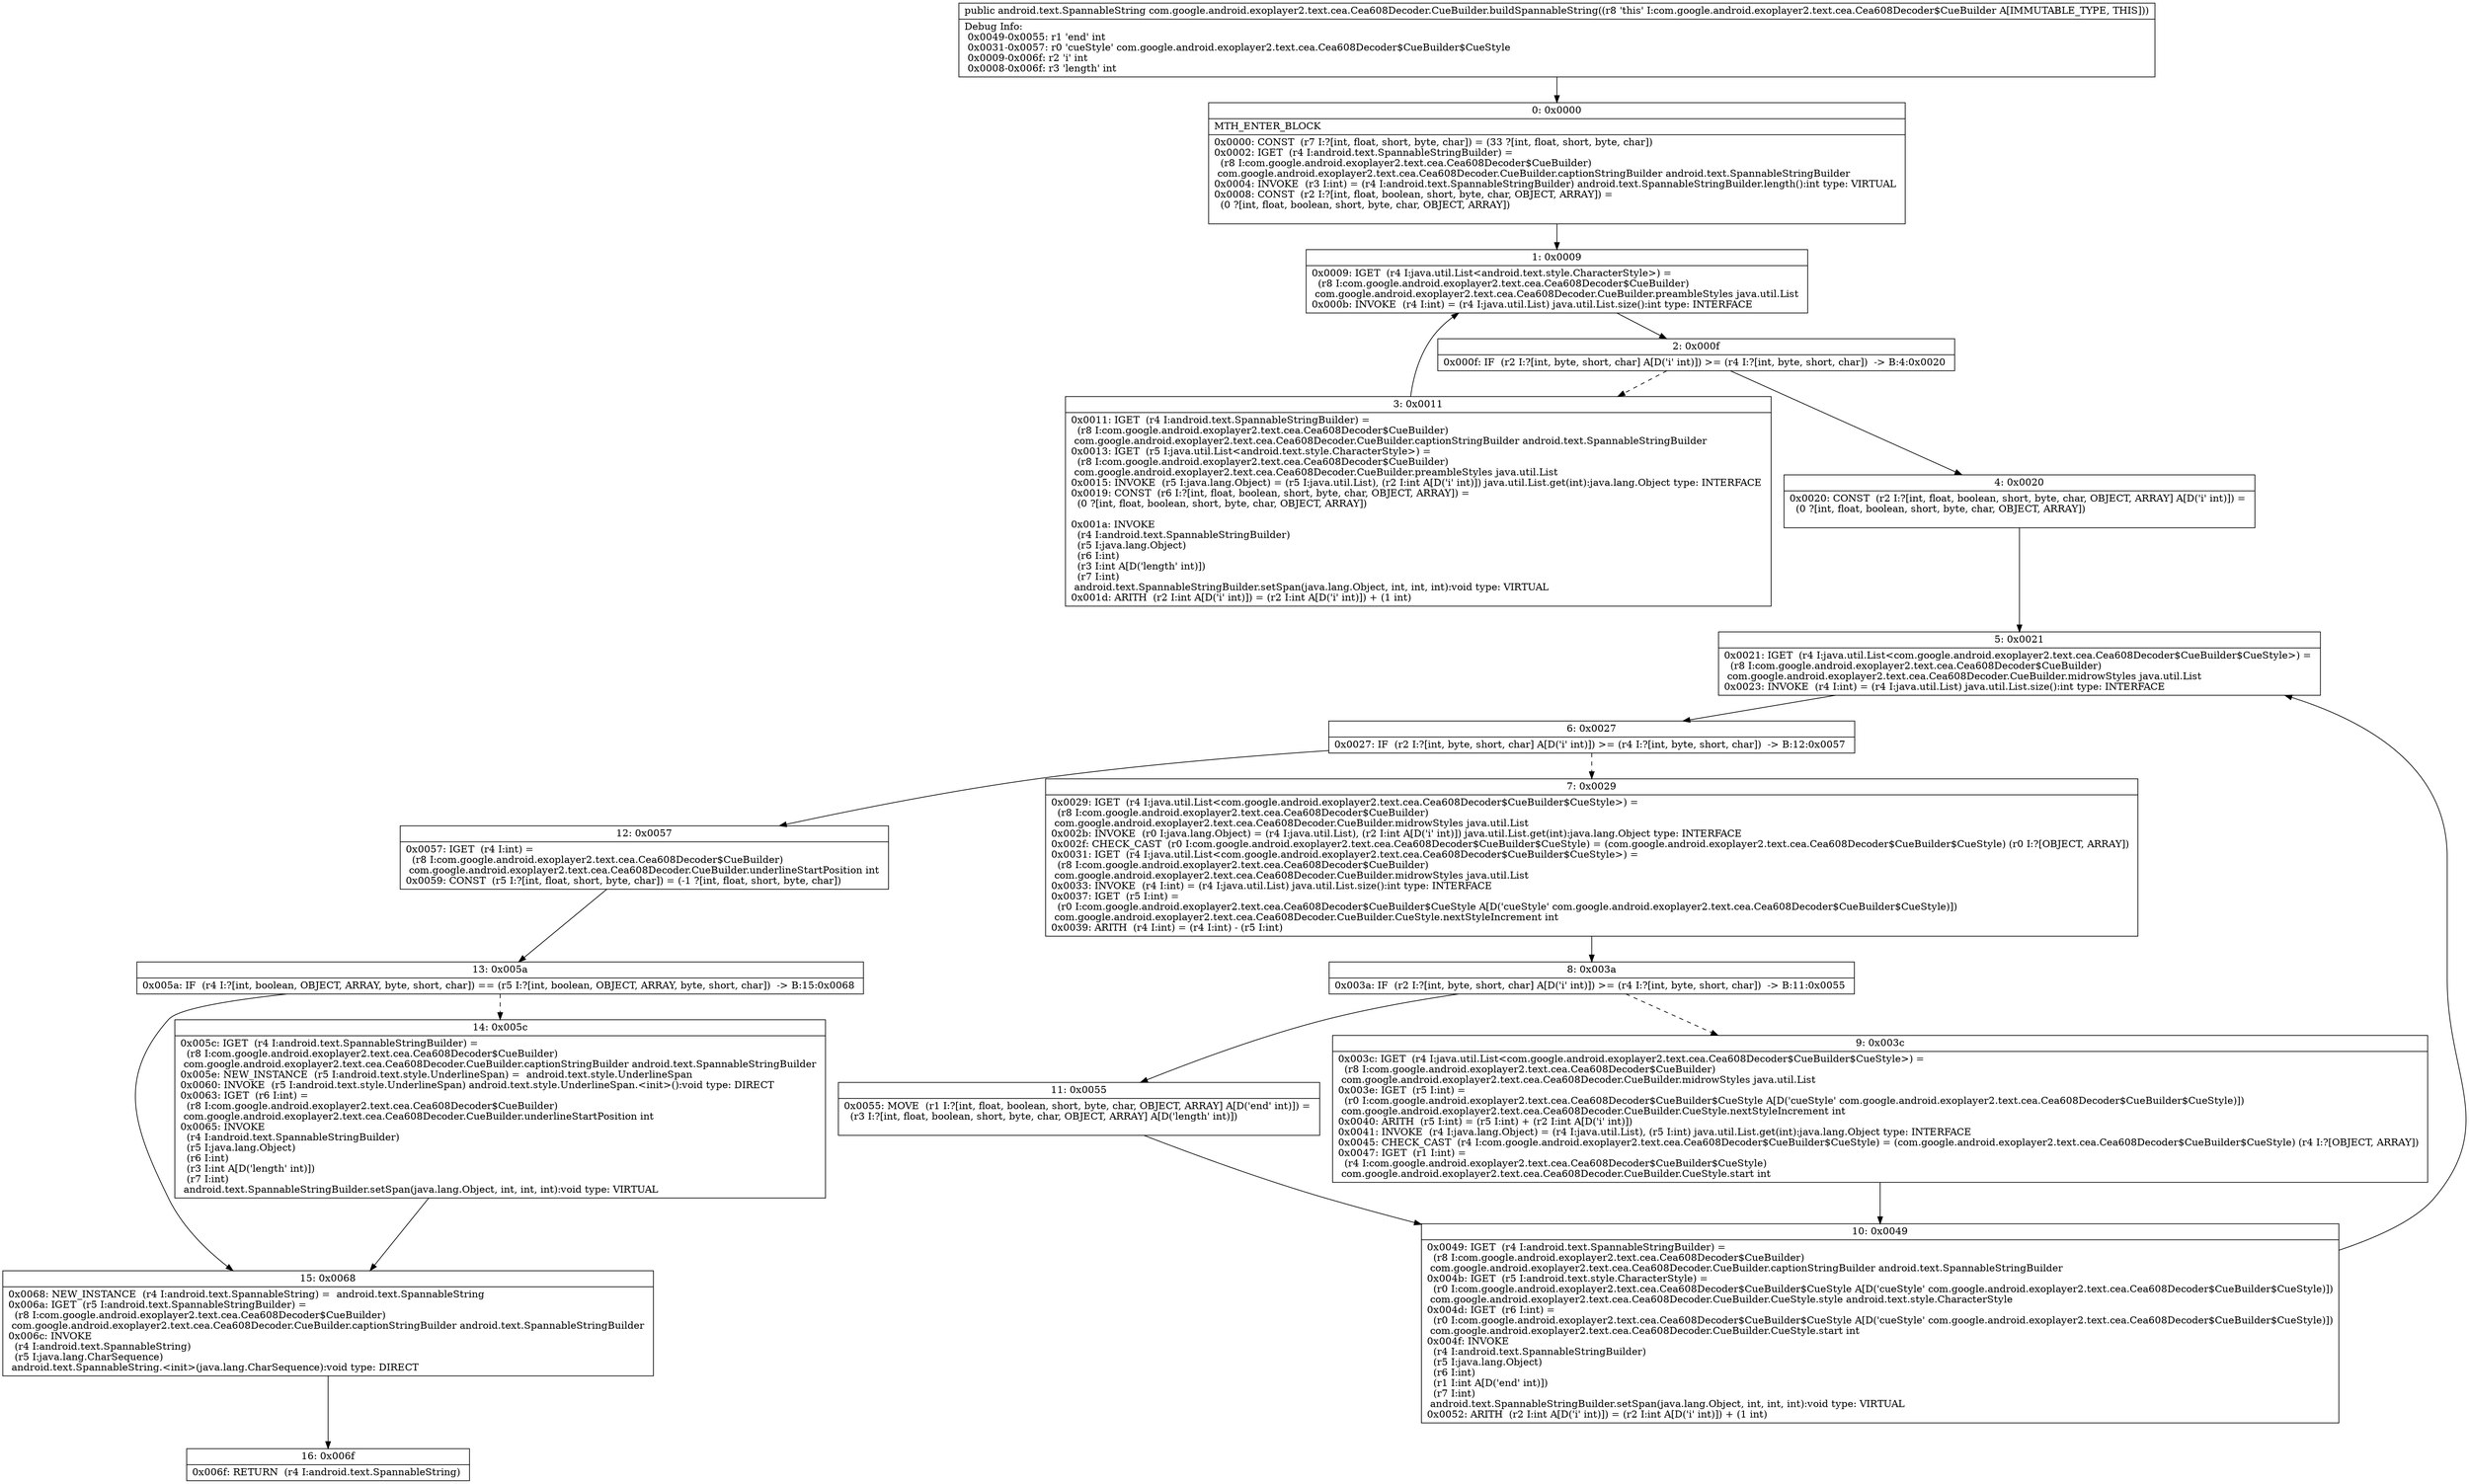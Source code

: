 digraph "CFG forcom.google.android.exoplayer2.text.cea.Cea608Decoder.CueBuilder.buildSpannableString()Landroid\/text\/SpannableString;" {
Node_0 [shape=record,label="{0\:\ 0x0000|MTH_ENTER_BLOCK\l|0x0000: CONST  (r7 I:?[int, float, short, byte, char]) = (33 ?[int, float, short, byte, char]) \l0x0002: IGET  (r4 I:android.text.SpannableStringBuilder) = \l  (r8 I:com.google.android.exoplayer2.text.cea.Cea608Decoder$CueBuilder)\l com.google.android.exoplayer2.text.cea.Cea608Decoder.CueBuilder.captionStringBuilder android.text.SpannableStringBuilder \l0x0004: INVOKE  (r3 I:int) = (r4 I:android.text.SpannableStringBuilder) android.text.SpannableStringBuilder.length():int type: VIRTUAL \l0x0008: CONST  (r2 I:?[int, float, boolean, short, byte, char, OBJECT, ARRAY]) = \l  (0 ?[int, float, boolean, short, byte, char, OBJECT, ARRAY])\l \l}"];
Node_1 [shape=record,label="{1\:\ 0x0009|0x0009: IGET  (r4 I:java.util.List\<android.text.style.CharacterStyle\>) = \l  (r8 I:com.google.android.exoplayer2.text.cea.Cea608Decoder$CueBuilder)\l com.google.android.exoplayer2.text.cea.Cea608Decoder.CueBuilder.preambleStyles java.util.List \l0x000b: INVOKE  (r4 I:int) = (r4 I:java.util.List) java.util.List.size():int type: INTERFACE \l}"];
Node_2 [shape=record,label="{2\:\ 0x000f|0x000f: IF  (r2 I:?[int, byte, short, char] A[D('i' int)]) \>= (r4 I:?[int, byte, short, char])  \-\> B:4:0x0020 \l}"];
Node_3 [shape=record,label="{3\:\ 0x0011|0x0011: IGET  (r4 I:android.text.SpannableStringBuilder) = \l  (r8 I:com.google.android.exoplayer2.text.cea.Cea608Decoder$CueBuilder)\l com.google.android.exoplayer2.text.cea.Cea608Decoder.CueBuilder.captionStringBuilder android.text.SpannableStringBuilder \l0x0013: IGET  (r5 I:java.util.List\<android.text.style.CharacterStyle\>) = \l  (r8 I:com.google.android.exoplayer2.text.cea.Cea608Decoder$CueBuilder)\l com.google.android.exoplayer2.text.cea.Cea608Decoder.CueBuilder.preambleStyles java.util.List \l0x0015: INVOKE  (r5 I:java.lang.Object) = (r5 I:java.util.List), (r2 I:int A[D('i' int)]) java.util.List.get(int):java.lang.Object type: INTERFACE \l0x0019: CONST  (r6 I:?[int, float, boolean, short, byte, char, OBJECT, ARRAY]) = \l  (0 ?[int, float, boolean, short, byte, char, OBJECT, ARRAY])\l \l0x001a: INVOKE  \l  (r4 I:android.text.SpannableStringBuilder)\l  (r5 I:java.lang.Object)\l  (r6 I:int)\l  (r3 I:int A[D('length' int)])\l  (r7 I:int)\l android.text.SpannableStringBuilder.setSpan(java.lang.Object, int, int, int):void type: VIRTUAL \l0x001d: ARITH  (r2 I:int A[D('i' int)]) = (r2 I:int A[D('i' int)]) + (1 int) \l}"];
Node_4 [shape=record,label="{4\:\ 0x0020|0x0020: CONST  (r2 I:?[int, float, boolean, short, byte, char, OBJECT, ARRAY] A[D('i' int)]) = \l  (0 ?[int, float, boolean, short, byte, char, OBJECT, ARRAY])\l \l}"];
Node_5 [shape=record,label="{5\:\ 0x0021|0x0021: IGET  (r4 I:java.util.List\<com.google.android.exoplayer2.text.cea.Cea608Decoder$CueBuilder$CueStyle\>) = \l  (r8 I:com.google.android.exoplayer2.text.cea.Cea608Decoder$CueBuilder)\l com.google.android.exoplayer2.text.cea.Cea608Decoder.CueBuilder.midrowStyles java.util.List \l0x0023: INVOKE  (r4 I:int) = (r4 I:java.util.List) java.util.List.size():int type: INTERFACE \l}"];
Node_6 [shape=record,label="{6\:\ 0x0027|0x0027: IF  (r2 I:?[int, byte, short, char] A[D('i' int)]) \>= (r4 I:?[int, byte, short, char])  \-\> B:12:0x0057 \l}"];
Node_7 [shape=record,label="{7\:\ 0x0029|0x0029: IGET  (r4 I:java.util.List\<com.google.android.exoplayer2.text.cea.Cea608Decoder$CueBuilder$CueStyle\>) = \l  (r8 I:com.google.android.exoplayer2.text.cea.Cea608Decoder$CueBuilder)\l com.google.android.exoplayer2.text.cea.Cea608Decoder.CueBuilder.midrowStyles java.util.List \l0x002b: INVOKE  (r0 I:java.lang.Object) = (r4 I:java.util.List), (r2 I:int A[D('i' int)]) java.util.List.get(int):java.lang.Object type: INTERFACE \l0x002f: CHECK_CAST  (r0 I:com.google.android.exoplayer2.text.cea.Cea608Decoder$CueBuilder$CueStyle) = (com.google.android.exoplayer2.text.cea.Cea608Decoder$CueBuilder$CueStyle) (r0 I:?[OBJECT, ARRAY]) \l0x0031: IGET  (r4 I:java.util.List\<com.google.android.exoplayer2.text.cea.Cea608Decoder$CueBuilder$CueStyle\>) = \l  (r8 I:com.google.android.exoplayer2.text.cea.Cea608Decoder$CueBuilder)\l com.google.android.exoplayer2.text.cea.Cea608Decoder.CueBuilder.midrowStyles java.util.List \l0x0033: INVOKE  (r4 I:int) = (r4 I:java.util.List) java.util.List.size():int type: INTERFACE \l0x0037: IGET  (r5 I:int) = \l  (r0 I:com.google.android.exoplayer2.text.cea.Cea608Decoder$CueBuilder$CueStyle A[D('cueStyle' com.google.android.exoplayer2.text.cea.Cea608Decoder$CueBuilder$CueStyle)])\l com.google.android.exoplayer2.text.cea.Cea608Decoder.CueBuilder.CueStyle.nextStyleIncrement int \l0x0039: ARITH  (r4 I:int) = (r4 I:int) \- (r5 I:int) \l}"];
Node_8 [shape=record,label="{8\:\ 0x003a|0x003a: IF  (r2 I:?[int, byte, short, char] A[D('i' int)]) \>= (r4 I:?[int, byte, short, char])  \-\> B:11:0x0055 \l}"];
Node_9 [shape=record,label="{9\:\ 0x003c|0x003c: IGET  (r4 I:java.util.List\<com.google.android.exoplayer2.text.cea.Cea608Decoder$CueBuilder$CueStyle\>) = \l  (r8 I:com.google.android.exoplayer2.text.cea.Cea608Decoder$CueBuilder)\l com.google.android.exoplayer2.text.cea.Cea608Decoder.CueBuilder.midrowStyles java.util.List \l0x003e: IGET  (r5 I:int) = \l  (r0 I:com.google.android.exoplayer2.text.cea.Cea608Decoder$CueBuilder$CueStyle A[D('cueStyle' com.google.android.exoplayer2.text.cea.Cea608Decoder$CueBuilder$CueStyle)])\l com.google.android.exoplayer2.text.cea.Cea608Decoder.CueBuilder.CueStyle.nextStyleIncrement int \l0x0040: ARITH  (r5 I:int) = (r5 I:int) + (r2 I:int A[D('i' int)]) \l0x0041: INVOKE  (r4 I:java.lang.Object) = (r4 I:java.util.List), (r5 I:int) java.util.List.get(int):java.lang.Object type: INTERFACE \l0x0045: CHECK_CAST  (r4 I:com.google.android.exoplayer2.text.cea.Cea608Decoder$CueBuilder$CueStyle) = (com.google.android.exoplayer2.text.cea.Cea608Decoder$CueBuilder$CueStyle) (r4 I:?[OBJECT, ARRAY]) \l0x0047: IGET  (r1 I:int) = \l  (r4 I:com.google.android.exoplayer2.text.cea.Cea608Decoder$CueBuilder$CueStyle)\l com.google.android.exoplayer2.text.cea.Cea608Decoder.CueBuilder.CueStyle.start int \l}"];
Node_10 [shape=record,label="{10\:\ 0x0049|0x0049: IGET  (r4 I:android.text.SpannableStringBuilder) = \l  (r8 I:com.google.android.exoplayer2.text.cea.Cea608Decoder$CueBuilder)\l com.google.android.exoplayer2.text.cea.Cea608Decoder.CueBuilder.captionStringBuilder android.text.SpannableStringBuilder \l0x004b: IGET  (r5 I:android.text.style.CharacterStyle) = \l  (r0 I:com.google.android.exoplayer2.text.cea.Cea608Decoder$CueBuilder$CueStyle A[D('cueStyle' com.google.android.exoplayer2.text.cea.Cea608Decoder$CueBuilder$CueStyle)])\l com.google.android.exoplayer2.text.cea.Cea608Decoder.CueBuilder.CueStyle.style android.text.style.CharacterStyle \l0x004d: IGET  (r6 I:int) = \l  (r0 I:com.google.android.exoplayer2.text.cea.Cea608Decoder$CueBuilder$CueStyle A[D('cueStyle' com.google.android.exoplayer2.text.cea.Cea608Decoder$CueBuilder$CueStyle)])\l com.google.android.exoplayer2.text.cea.Cea608Decoder.CueBuilder.CueStyle.start int \l0x004f: INVOKE  \l  (r4 I:android.text.SpannableStringBuilder)\l  (r5 I:java.lang.Object)\l  (r6 I:int)\l  (r1 I:int A[D('end' int)])\l  (r7 I:int)\l android.text.SpannableStringBuilder.setSpan(java.lang.Object, int, int, int):void type: VIRTUAL \l0x0052: ARITH  (r2 I:int A[D('i' int)]) = (r2 I:int A[D('i' int)]) + (1 int) \l}"];
Node_11 [shape=record,label="{11\:\ 0x0055|0x0055: MOVE  (r1 I:?[int, float, boolean, short, byte, char, OBJECT, ARRAY] A[D('end' int)]) = \l  (r3 I:?[int, float, boolean, short, byte, char, OBJECT, ARRAY] A[D('length' int)])\l \l}"];
Node_12 [shape=record,label="{12\:\ 0x0057|0x0057: IGET  (r4 I:int) = \l  (r8 I:com.google.android.exoplayer2.text.cea.Cea608Decoder$CueBuilder)\l com.google.android.exoplayer2.text.cea.Cea608Decoder.CueBuilder.underlineStartPosition int \l0x0059: CONST  (r5 I:?[int, float, short, byte, char]) = (\-1 ?[int, float, short, byte, char]) \l}"];
Node_13 [shape=record,label="{13\:\ 0x005a|0x005a: IF  (r4 I:?[int, boolean, OBJECT, ARRAY, byte, short, char]) == (r5 I:?[int, boolean, OBJECT, ARRAY, byte, short, char])  \-\> B:15:0x0068 \l}"];
Node_14 [shape=record,label="{14\:\ 0x005c|0x005c: IGET  (r4 I:android.text.SpannableStringBuilder) = \l  (r8 I:com.google.android.exoplayer2.text.cea.Cea608Decoder$CueBuilder)\l com.google.android.exoplayer2.text.cea.Cea608Decoder.CueBuilder.captionStringBuilder android.text.SpannableStringBuilder \l0x005e: NEW_INSTANCE  (r5 I:android.text.style.UnderlineSpan) =  android.text.style.UnderlineSpan \l0x0060: INVOKE  (r5 I:android.text.style.UnderlineSpan) android.text.style.UnderlineSpan.\<init\>():void type: DIRECT \l0x0063: IGET  (r6 I:int) = \l  (r8 I:com.google.android.exoplayer2.text.cea.Cea608Decoder$CueBuilder)\l com.google.android.exoplayer2.text.cea.Cea608Decoder.CueBuilder.underlineStartPosition int \l0x0065: INVOKE  \l  (r4 I:android.text.SpannableStringBuilder)\l  (r5 I:java.lang.Object)\l  (r6 I:int)\l  (r3 I:int A[D('length' int)])\l  (r7 I:int)\l android.text.SpannableStringBuilder.setSpan(java.lang.Object, int, int, int):void type: VIRTUAL \l}"];
Node_15 [shape=record,label="{15\:\ 0x0068|0x0068: NEW_INSTANCE  (r4 I:android.text.SpannableString) =  android.text.SpannableString \l0x006a: IGET  (r5 I:android.text.SpannableStringBuilder) = \l  (r8 I:com.google.android.exoplayer2.text.cea.Cea608Decoder$CueBuilder)\l com.google.android.exoplayer2.text.cea.Cea608Decoder.CueBuilder.captionStringBuilder android.text.SpannableStringBuilder \l0x006c: INVOKE  \l  (r4 I:android.text.SpannableString)\l  (r5 I:java.lang.CharSequence)\l android.text.SpannableString.\<init\>(java.lang.CharSequence):void type: DIRECT \l}"];
Node_16 [shape=record,label="{16\:\ 0x006f|0x006f: RETURN  (r4 I:android.text.SpannableString) \l}"];
MethodNode[shape=record,label="{public android.text.SpannableString com.google.android.exoplayer2.text.cea.Cea608Decoder.CueBuilder.buildSpannableString((r8 'this' I:com.google.android.exoplayer2.text.cea.Cea608Decoder$CueBuilder A[IMMUTABLE_TYPE, THIS]))  | Debug Info:\l  0x0049\-0x0055: r1 'end' int\l  0x0031\-0x0057: r0 'cueStyle' com.google.android.exoplayer2.text.cea.Cea608Decoder$CueBuilder$CueStyle\l  0x0009\-0x006f: r2 'i' int\l  0x0008\-0x006f: r3 'length' int\l}"];
MethodNode -> Node_0;
Node_0 -> Node_1;
Node_1 -> Node_2;
Node_2 -> Node_3[style=dashed];
Node_2 -> Node_4;
Node_3 -> Node_1;
Node_4 -> Node_5;
Node_5 -> Node_6;
Node_6 -> Node_7[style=dashed];
Node_6 -> Node_12;
Node_7 -> Node_8;
Node_8 -> Node_9[style=dashed];
Node_8 -> Node_11;
Node_9 -> Node_10;
Node_10 -> Node_5;
Node_11 -> Node_10;
Node_12 -> Node_13;
Node_13 -> Node_14[style=dashed];
Node_13 -> Node_15;
Node_14 -> Node_15;
Node_15 -> Node_16;
}

